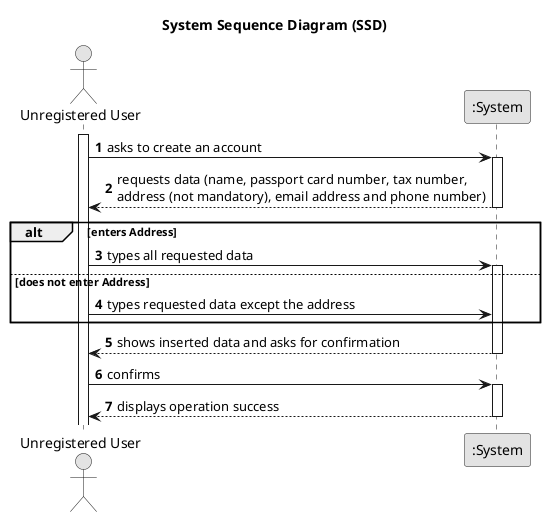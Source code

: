 @startuml
skinparam monochrome true
skinparam packageStyle rectangle
skinparam shadowing false

title System Sequence Diagram (SSD)

autonumber

actor "Unregistered User" as unregUser
participant ":System" as System

activate unregUser

    unregUser -> System : asks to create an account
    activate System

        System --> unregUser : requests data (name, passport card number, tax number, \naddress (not mandatory), email address and phone number)
    deactivate System

    alt enters Address

    unregUser -> System : types all requested data
    activate System

    else does not enter Address

    unregUser -> System : types requested data except the address

    end

        System --> unregUser : shows inserted data and asks for confirmation
    deactivate System

    unregUser -> System : confirms
    activate System

        System --> unregUser : displays operation success
    deactivate System

@enduml